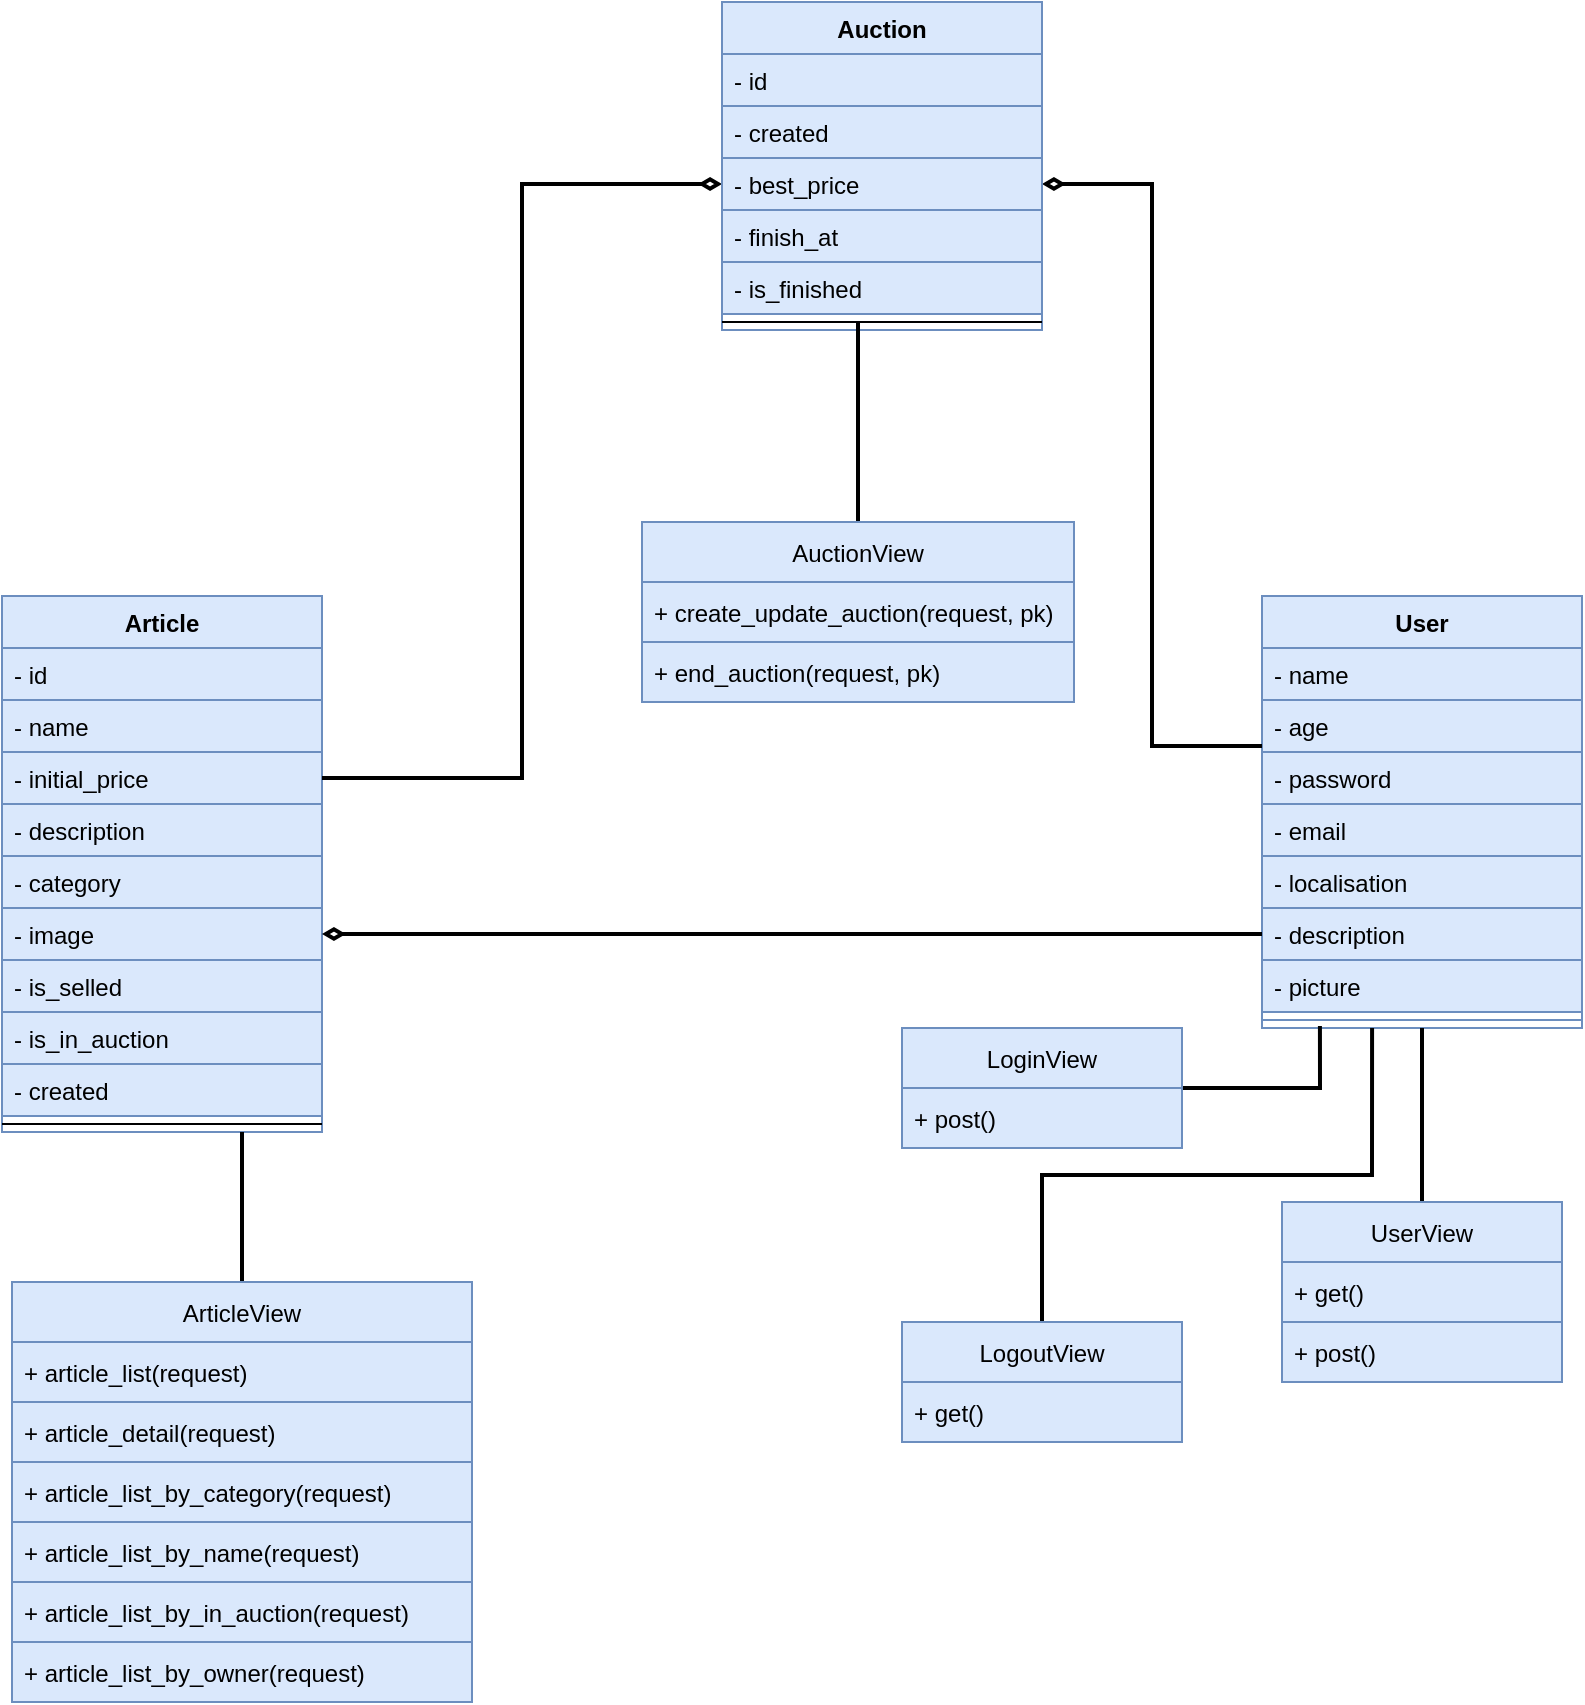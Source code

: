 <mxfile version="18.1.1" type="device"><diagram id="C5RBs43oDa-KdzZeNtuy" name="Page-1"><mxGraphModel dx="827" dy="452" grid="1" gridSize="10" guides="1" tooltips="1" connect="1" arrows="1" fold="1" page="1" pageScale="1" pageWidth="827" pageHeight="1169" math="0" shadow="0"><root><mxCell id="WIyWlLk6GJQsqaUBKTNV-0"/><mxCell id="WIyWlLk6GJQsqaUBKTNV-1" parent="WIyWlLk6GJQsqaUBKTNV-0"/><mxCell id="qkuFcKxjyPb9YMjKMViJ-0" value="User" style="swimlane;fontStyle=1;align=center;verticalAlign=top;childLayout=stackLayout;horizontal=1;startSize=26;horizontalStack=0;resizeParent=1;resizeParentMax=0;resizeLast=0;collapsible=1;marginBottom=0;fillColor=#dae8fc;strokeColor=#6c8ebf;" parent="WIyWlLk6GJQsqaUBKTNV-1" vertex="1"><mxGeometry x="650" y="317" width="160" height="216" as="geometry"/></mxCell><mxCell id="qkuFcKxjyPb9YMjKMViJ-1" value="- name" style="text;strokeColor=#6c8ebf;fillColor=#dae8fc;align=left;verticalAlign=top;spacingLeft=4;spacingRight=4;overflow=hidden;rotatable=0;points=[[0,0.5],[1,0.5]];portConstraint=eastwest;" parent="qkuFcKxjyPb9YMjKMViJ-0" vertex="1"><mxGeometry y="26" width="160" height="26" as="geometry"/></mxCell><mxCell id="qkuFcKxjyPb9YMjKMViJ-5" value="- age" style="text;strokeColor=#6c8ebf;fillColor=#dae8fc;align=left;verticalAlign=top;spacingLeft=4;spacingRight=4;overflow=hidden;rotatable=0;points=[[0,0.5],[1,0.5]];portConstraint=eastwest;" parent="qkuFcKxjyPb9YMjKMViJ-0" vertex="1"><mxGeometry y="52" width="160" height="26" as="geometry"/></mxCell><mxCell id="qkuFcKxjyPb9YMjKMViJ-6" value="- password" style="text;strokeColor=#6c8ebf;fillColor=#dae8fc;align=left;verticalAlign=top;spacingLeft=4;spacingRight=4;overflow=hidden;rotatable=0;points=[[0,0.5],[1,0.5]];portConstraint=eastwest;" parent="qkuFcKxjyPb9YMjKMViJ-0" vertex="1"><mxGeometry y="78" width="160" height="26" as="geometry"/></mxCell><mxCell id="qkuFcKxjyPb9YMjKMViJ-4" value="- email" style="text;strokeColor=#6c8ebf;fillColor=#dae8fc;align=left;verticalAlign=top;spacingLeft=4;spacingRight=4;overflow=hidden;rotatable=0;points=[[0,0.5],[1,0.5]];portConstraint=eastwest;" parent="qkuFcKxjyPb9YMjKMViJ-0" vertex="1"><mxGeometry y="104" width="160" height="26" as="geometry"/></mxCell><mxCell id="qkuFcKxjyPb9YMjKMViJ-13" value="- localisation" style="text;strokeColor=#6c8ebf;fillColor=#dae8fc;align=left;verticalAlign=top;spacingLeft=4;spacingRight=4;overflow=hidden;rotatable=0;points=[[0,0.5],[1,0.5]];portConstraint=eastwest;" parent="qkuFcKxjyPb9YMjKMViJ-0" vertex="1"><mxGeometry y="130" width="160" height="26" as="geometry"/></mxCell><mxCell id="qkuFcKxjyPb9YMjKMViJ-11" value="- description" style="text;strokeColor=#6c8ebf;fillColor=#dae8fc;align=left;verticalAlign=top;spacingLeft=4;spacingRight=4;overflow=hidden;rotatable=0;points=[[0,0.5],[1,0.5]];portConstraint=eastwest;" parent="qkuFcKxjyPb9YMjKMViJ-0" vertex="1"><mxGeometry y="156" width="160" height="26" as="geometry"/></mxCell><mxCell id="qkuFcKxjyPb9YMjKMViJ-12" value="- picture" style="text;strokeColor=#6c8ebf;fillColor=#dae8fc;align=left;verticalAlign=top;spacingLeft=4;spacingRight=4;overflow=hidden;rotatable=0;points=[[0,0.5],[1,0.5]];portConstraint=eastwest;" parent="qkuFcKxjyPb9YMjKMViJ-0" vertex="1"><mxGeometry y="182" width="160" height="26" as="geometry"/></mxCell><mxCell id="qkuFcKxjyPb9YMjKMViJ-2" value="" style="line;strokeWidth=1;fillColor=#dae8fc;align=left;verticalAlign=middle;spacingTop=-1;spacingLeft=3;spacingRight=3;rotatable=0;labelPosition=right;points=[];portConstraint=eastwest;strokeColor=#6c8ebf;" parent="qkuFcKxjyPb9YMjKMViJ-0" vertex="1"><mxGeometry y="208" width="160" height="8" as="geometry"/></mxCell><mxCell id="qkuFcKxjyPb9YMjKMViJ-21" value="Article" style="swimlane;fontStyle=1;align=center;verticalAlign=top;childLayout=stackLayout;horizontal=1;startSize=26;horizontalStack=0;resizeParent=1;resizeParentMax=0;resizeLast=0;collapsible=1;marginBottom=0;fillColor=#dae8fc;strokeColor=#6c8ebf;" parent="WIyWlLk6GJQsqaUBKTNV-1" vertex="1"><mxGeometry x="20" y="317" width="160" height="268" as="geometry"/></mxCell><mxCell id="qkuFcKxjyPb9YMjKMViJ-22" value="- id" style="text;strokeColor=#6c8ebf;fillColor=#dae8fc;align=left;verticalAlign=top;spacingLeft=4;spacingRight=4;overflow=hidden;rotatable=0;points=[[0,0.5],[1,0.5]];portConstraint=eastwest;" parent="qkuFcKxjyPb9YMjKMViJ-21" vertex="1"><mxGeometry y="26" width="160" height="26" as="geometry"/></mxCell><mxCell id="qkuFcKxjyPb9YMjKMViJ-25" value="- name" style="text;strokeColor=#6c8ebf;fillColor=#dae8fc;align=left;verticalAlign=top;spacingLeft=4;spacingRight=4;overflow=hidden;rotatable=0;points=[[0,0.5],[1,0.5]];portConstraint=eastwest;" parent="qkuFcKxjyPb9YMjKMViJ-21" vertex="1"><mxGeometry y="52" width="160" height="26" as="geometry"/></mxCell><mxCell id="qkuFcKxjyPb9YMjKMViJ-26" value="- initial_price" style="text;strokeColor=#6c8ebf;fillColor=#dae8fc;align=left;verticalAlign=top;spacingLeft=4;spacingRight=4;overflow=hidden;rotatable=0;points=[[0,0.5],[1,0.5]];portConstraint=eastwest;" parent="qkuFcKxjyPb9YMjKMViJ-21" vertex="1"><mxGeometry y="78" width="160" height="26" as="geometry"/></mxCell><mxCell id="qkuFcKxjyPb9YMjKMViJ-27" value="- description" style="text;strokeColor=#6c8ebf;fillColor=#dae8fc;align=left;verticalAlign=top;spacingLeft=4;spacingRight=4;overflow=hidden;rotatable=0;points=[[0,0.5],[1,0.5]];portConstraint=eastwest;" parent="qkuFcKxjyPb9YMjKMViJ-21" vertex="1"><mxGeometry y="104" width="160" height="26" as="geometry"/></mxCell><mxCell id="qkuFcKxjyPb9YMjKMViJ-39" value="- category" style="text;strokeColor=#6c8ebf;fillColor=#dae8fc;align=left;verticalAlign=top;spacingLeft=4;spacingRight=4;overflow=hidden;rotatable=0;points=[[0,0.5],[1,0.5]];portConstraint=eastwest;" parent="qkuFcKxjyPb9YMjKMViJ-21" vertex="1"><mxGeometry y="130" width="160" height="26" as="geometry"/></mxCell><mxCell id="qkuFcKxjyPb9YMjKMViJ-28" value="- image" style="text;strokeColor=#6c8ebf;fillColor=#dae8fc;align=left;verticalAlign=top;spacingLeft=4;spacingRight=4;overflow=hidden;rotatable=0;points=[[0,0.5],[1,0.5]];portConstraint=eastwest;" parent="qkuFcKxjyPb9YMjKMViJ-21" vertex="1"><mxGeometry y="156" width="160" height="26" as="geometry"/></mxCell><mxCell id="A0FkoG0X1XNLriCCoU0o-1" value="- is_selled" style="text;strokeColor=#6c8ebf;fillColor=#dae8fc;align=left;verticalAlign=top;spacingLeft=4;spacingRight=4;overflow=hidden;rotatable=0;points=[[0,0.5],[1,0.5]];portConstraint=eastwest;" vertex="1" parent="qkuFcKxjyPb9YMjKMViJ-21"><mxGeometry y="182" width="160" height="26" as="geometry"/></mxCell><mxCell id="A0FkoG0X1XNLriCCoU0o-0" value="- is_in_auction" style="text;strokeColor=#6c8ebf;fillColor=#dae8fc;align=left;verticalAlign=top;spacingLeft=4;spacingRight=4;overflow=hidden;rotatable=0;points=[[0,0.5],[1,0.5]];portConstraint=eastwest;" vertex="1" parent="qkuFcKxjyPb9YMjKMViJ-21"><mxGeometry y="208" width="160" height="26" as="geometry"/></mxCell><mxCell id="A0FkoG0X1XNLriCCoU0o-2" value="- created" style="text;strokeColor=#6c8ebf;fillColor=#dae8fc;align=left;verticalAlign=top;spacingLeft=4;spacingRight=4;overflow=hidden;rotatable=0;points=[[0,0.5],[1,0.5]];portConstraint=eastwest;" vertex="1" parent="qkuFcKxjyPb9YMjKMViJ-21"><mxGeometry y="234" width="160" height="26" as="geometry"/></mxCell><mxCell id="qkuFcKxjyPb9YMjKMViJ-23" value="" style="line;strokeWidth=1;fillColor=none;align=left;verticalAlign=middle;spacingTop=-1;spacingLeft=3;spacingRight=3;rotatable=0;labelPosition=right;points=[];portConstraint=eastwest;" parent="qkuFcKxjyPb9YMjKMViJ-21" vertex="1"><mxGeometry y="260" width="160" height="8" as="geometry"/></mxCell><mxCell id="qkuFcKxjyPb9YMjKMViJ-40" style="edgeStyle=orthogonalEdgeStyle;rounded=0;orthogonalLoop=1;jettySize=auto;html=1;entryX=0;entryY=0.5;entryDx=0;entryDy=0;endArrow=diamondThin;endFill=0;exitX=1;exitY=0.5;exitDx=0;exitDy=0;strokeWidth=2;" parent="WIyWlLk6GJQsqaUBKTNV-1" source="qkuFcKxjyPb9YMjKMViJ-26" target="qkuFcKxjyPb9YMjKMViJ-34" edge="1"><mxGeometry relative="1" as="geometry"><mxPoint x="330" y="224" as="targetPoint"/></mxGeometry></mxCell><mxCell id="qkuFcKxjyPb9YMjKMViJ-41" style="edgeStyle=orthogonalEdgeStyle;rounded=0;orthogonalLoop=1;jettySize=auto;html=1;entryX=1;entryY=0.5;entryDx=0;entryDy=0;endArrow=diamondThin;endFill=0;exitX=0;exitY=-0.115;exitDx=0;exitDy=0;exitPerimeter=0;strokeWidth=2;" parent="WIyWlLk6GJQsqaUBKTNV-1" target="qkuFcKxjyPb9YMjKMViJ-34" edge="1" source="qkuFcKxjyPb9YMjKMViJ-6"><mxGeometry relative="1" as="geometry"><mxPoint x="620" y="237" as="sourcePoint"/><mxPoint x="470" y="224" as="targetPoint"/></mxGeometry></mxCell><mxCell id="p_vxktgj0Ay9JgkVtKlu-0" value="Auction" style="swimlane;fontStyle=1;align=center;verticalAlign=top;childLayout=stackLayout;horizontal=1;startSize=26;horizontalStack=0;resizeParent=1;resizeParentMax=0;resizeLast=0;collapsible=1;marginBottom=0;fillColor=#dae8fc;strokeColor=#6c8ebf;" parent="WIyWlLk6GJQsqaUBKTNV-1" vertex="1"><mxGeometry x="380" y="20" width="160" height="164" as="geometry"/></mxCell><mxCell id="qkuFcKxjyPb9YMjKMViJ-31" value="- id" style="text;strokeColor=#6c8ebf;fillColor=#dae8fc;align=left;verticalAlign=top;spacingLeft=4;spacingRight=4;overflow=hidden;rotatable=0;points=[[0,0.5],[1,0.5]];portConstraint=eastwest;" parent="p_vxktgj0Ay9JgkVtKlu-0" vertex="1"><mxGeometry y="26" width="160" height="26" as="geometry"/></mxCell><mxCell id="A0FkoG0X1XNLriCCoU0o-3" value="- created" style="text;strokeColor=#6c8ebf;fillColor=#dae8fc;align=left;verticalAlign=top;spacingLeft=4;spacingRight=4;overflow=hidden;rotatable=0;points=[[0,0.5],[1,0.5]];portConstraint=eastwest;" vertex="1" parent="p_vxktgj0Ay9JgkVtKlu-0"><mxGeometry y="52" width="160" height="26" as="geometry"/></mxCell><mxCell id="qkuFcKxjyPb9YMjKMViJ-34" value="- best_price" style="text;strokeColor=#6c8ebf;fillColor=#dae8fc;align=left;verticalAlign=top;spacingLeft=4;spacingRight=4;overflow=hidden;rotatable=0;points=[[0,0.5],[1,0.5]];portConstraint=eastwest;" parent="p_vxktgj0Ay9JgkVtKlu-0" vertex="1"><mxGeometry y="78" width="160" height="26" as="geometry"/></mxCell><mxCell id="A0FkoG0X1XNLriCCoU0o-4" value="- finish_at" style="text;strokeColor=#6c8ebf;fillColor=#dae8fc;align=left;verticalAlign=top;spacingLeft=4;spacingRight=4;overflow=hidden;rotatable=0;points=[[0,0.5],[1,0.5]];portConstraint=eastwest;" vertex="1" parent="p_vxktgj0Ay9JgkVtKlu-0"><mxGeometry y="104" width="160" height="26" as="geometry"/></mxCell><mxCell id="A0FkoG0X1XNLriCCoU0o-5" value="- is_finished" style="text;strokeColor=#6c8ebf;fillColor=#dae8fc;align=left;verticalAlign=top;spacingLeft=4;spacingRight=4;overflow=hidden;rotatable=0;points=[[0,0.5],[1,0.5]];portConstraint=eastwest;" vertex="1" parent="p_vxktgj0Ay9JgkVtKlu-0"><mxGeometry y="130" width="160" height="26" as="geometry"/></mxCell><mxCell id="p_vxktgj0Ay9JgkVtKlu-2" value="" style="line;strokeWidth=1;fillColor=none;align=left;verticalAlign=middle;spacingTop=-1;spacingLeft=3;spacingRight=3;rotatable=0;labelPosition=right;points=[];portConstraint=eastwest;" parent="p_vxktgj0Ay9JgkVtKlu-0" vertex="1"><mxGeometry y="156" width="160" height="8" as="geometry"/></mxCell><mxCell id="A0FkoG0X1XNLriCCoU0o-6" style="edgeStyle=orthogonalEdgeStyle;rounded=0;orthogonalLoop=1;jettySize=auto;html=1;entryX=1;entryY=0.5;entryDx=0;entryDy=0;endArrow=diamondThin;endFill=0;exitX=0;exitY=0.5;exitDx=0;exitDy=0;strokeWidth=2;" edge="1" parent="WIyWlLk6GJQsqaUBKTNV-1" source="qkuFcKxjyPb9YMjKMViJ-11" target="qkuFcKxjyPb9YMjKMViJ-28"><mxGeometry relative="1" as="geometry"><mxPoint x="330" y="121" as="targetPoint"/><mxPoint x="230" y="241" as="sourcePoint"/></mxGeometry></mxCell><mxCell id="A0FkoG0X1XNLriCCoU0o-32" style="edgeStyle=orthogonalEdgeStyle;rounded=0;orthogonalLoop=1;jettySize=auto;html=1;entryX=0.5;entryY=1;entryDx=0;entryDy=0;endArrow=none;endFill=0;strokeWidth=2;startArrow=none;startFill=0;" edge="1" parent="WIyWlLk6GJQsqaUBKTNV-1" source="A0FkoG0X1XNLriCCoU0o-7" target="qkuFcKxjyPb9YMjKMViJ-0"><mxGeometry relative="1" as="geometry"/></mxCell><mxCell id="A0FkoG0X1XNLriCCoU0o-7" value="UserView" style="swimlane;fontStyle=0;childLayout=stackLayout;horizontal=1;startSize=30;horizontalStack=0;resizeParent=1;resizeParentMax=0;resizeLast=0;collapsible=1;marginBottom=0;fillColor=#dae8fc;strokeColor=#6c8ebf;" vertex="1" parent="WIyWlLk6GJQsqaUBKTNV-1"><mxGeometry x="660" y="620" width="140" height="90" as="geometry"/></mxCell><mxCell id="A0FkoG0X1XNLriCCoU0o-8" value="+ get()" style="text;strokeColor=#6c8ebf;fillColor=#dae8fc;align=left;verticalAlign=middle;spacingLeft=4;spacingRight=4;overflow=hidden;points=[[0,0.5],[1,0.5]];portConstraint=eastwest;rotatable=0;" vertex="1" parent="A0FkoG0X1XNLriCCoU0o-7"><mxGeometry y="30" width="140" height="30" as="geometry"/></mxCell><mxCell id="A0FkoG0X1XNLriCCoU0o-9" value="+ post()" style="text;strokeColor=#6c8ebf;fillColor=#dae8fc;align=left;verticalAlign=middle;spacingLeft=4;spacingRight=4;overflow=hidden;points=[[0,0.5],[1,0.5]];portConstraint=eastwest;rotatable=0;" vertex="1" parent="A0FkoG0X1XNLriCCoU0o-7"><mxGeometry y="60" width="140" height="30" as="geometry"/></mxCell><mxCell id="A0FkoG0X1XNLriCCoU0o-34" style="edgeStyle=orthogonalEdgeStyle;rounded=0;orthogonalLoop=1;jettySize=auto;html=1;entryX=0.344;entryY=1;entryDx=0;entryDy=0;entryPerimeter=0;endArrow=none;endFill=0;strokeWidth=2;startArrow=none;startFill=0;" edge="1" parent="WIyWlLk6GJQsqaUBKTNV-1" source="A0FkoG0X1XNLriCCoU0o-11" target="qkuFcKxjyPb9YMjKMViJ-2"><mxGeometry relative="1" as="geometry"/></mxCell><mxCell id="A0FkoG0X1XNLriCCoU0o-11" value="LogoutView" style="swimlane;fontStyle=0;childLayout=stackLayout;horizontal=1;startSize=30;horizontalStack=0;resizeParent=1;resizeParentMax=0;resizeLast=0;collapsible=1;marginBottom=0;fillColor=#dae8fc;strokeColor=#6c8ebf;" vertex="1" parent="WIyWlLk6GJQsqaUBKTNV-1"><mxGeometry x="470" y="680" width="140" height="60" as="geometry"/></mxCell><mxCell id="A0FkoG0X1XNLriCCoU0o-12" value="+ get()" style="text;strokeColor=#6c8ebf;fillColor=#dae8fc;align=left;verticalAlign=middle;spacingLeft=4;spacingRight=4;overflow=hidden;points=[[0,0.5],[1,0.5]];portConstraint=eastwest;rotatable=0;" vertex="1" parent="A0FkoG0X1XNLriCCoU0o-11"><mxGeometry y="30" width="140" height="30" as="geometry"/></mxCell><mxCell id="A0FkoG0X1XNLriCCoU0o-33" style="edgeStyle=orthogonalEdgeStyle;rounded=0;orthogonalLoop=1;jettySize=auto;html=1;entryX=0.181;entryY=0.875;entryDx=0;entryDy=0;entryPerimeter=0;endArrow=none;endFill=0;strokeWidth=2;startArrow=none;startFill=0;" edge="1" parent="WIyWlLk6GJQsqaUBKTNV-1" source="A0FkoG0X1XNLriCCoU0o-14" target="qkuFcKxjyPb9YMjKMViJ-2"><mxGeometry relative="1" as="geometry"/></mxCell><mxCell id="A0FkoG0X1XNLriCCoU0o-14" value="LoginView" style="swimlane;fontStyle=0;childLayout=stackLayout;horizontal=1;startSize=30;horizontalStack=0;resizeParent=1;resizeParentMax=0;resizeLast=0;collapsible=1;marginBottom=0;fillColor=#dae8fc;strokeColor=#6c8ebf;" vertex="1" parent="WIyWlLk6GJQsqaUBKTNV-1"><mxGeometry x="470" y="533" width="140" height="60" as="geometry"/></mxCell><mxCell id="A0FkoG0X1XNLriCCoU0o-16" value="+ post()" style="text;strokeColor=#6c8ebf;fillColor=#dae8fc;align=left;verticalAlign=middle;spacingLeft=4;spacingRight=4;overflow=hidden;points=[[0,0.5],[1,0.5]];portConstraint=eastwest;rotatable=0;" vertex="1" parent="A0FkoG0X1XNLriCCoU0o-14"><mxGeometry y="30" width="140" height="30" as="geometry"/></mxCell><mxCell id="A0FkoG0X1XNLriCCoU0o-29" style="edgeStyle=orthogonalEdgeStyle;rounded=0;orthogonalLoop=1;jettySize=auto;html=1;entryX=0.75;entryY=1;entryDx=0;entryDy=0;endArrow=none;endFill=0;strokeWidth=2;" edge="1" parent="WIyWlLk6GJQsqaUBKTNV-1" source="A0FkoG0X1XNLriCCoU0o-17" target="qkuFcKxjyPb9YMjKMViJ-21"><mxGeometry relative="1" as="geometry"/></mxCell><mxCell id="A0FkoG0X1XNLriCCoU0o-17" value="ArticleView" style="swimlane;fontStyle=0;childLayout=stackLayout;horizontal=1;startSize=30;horizontalStack=0;resizeParent=1;resizeParentMax=0;resizeLast=0;collapsible=1;marginBottom=0;fillColor=#dae8fc;strokeColor=#6c8ebf;" vertex="1" parent="WIyWlLk6GJQsqaUBKTNV-1"><mxGeometry x="25" y="660" width="230" height="210" as="geometry"/></mxCell><mxCell id="A0FkoG0X1XNLriCCoU0o-18" value="+ article_list(request)" style="text;strokeColor=#6c8ebf;fillColor=#dae8fc;align=left;verticalAlign=middle;spacingLeft=4;spacingRight=4;overflow=hidden;points=[[0,0.5],[1,0.5]];portConstraint=eastwest;rotatable=0;" vertex="1" parent="A0FkoG0X1XNLriCCoU0o-17"><mxGeometry y="30" width="230" height="30" as="geometry"/></mxCell><mxCell id="A0FkoG0X1XNLriCCoU0o-19" value="+ article_detail(request)" style="text;strokeColor=#6c8ebf;fillColor=#dae8fc;align=left;verticalAlign=middle;spacingLeft=4;spacingRight=4;overflow=hidden;points=[[0,0.5],[1,0.5]];portConstraint=eastwest;rotatable=0;" vertex="1" parent="A0FkoG0X1XNLriCCoU0o-17"><mxGeometry y="60" width="230" height="30" as="geometry"/></mxCell><mxCell id="A0FkoG0X1XNLriCCoU0o-20" value="+ article_list_by_category(request)" style="text;strokeColor=#6c8ebf;fillColor=#dae8fc;align=left;verticalAlign=middle;spacingLeft=4;spacingRight=4;overflow=hidden;points=[[0,0.5],[1,0.5]];portConstraint=eastwest;rotatable=0;" vertex="1" parent="A0FkoG0X1XNLriCCoU0o-17"><mxGeometry y="90" width="230" height="30" as="geometry"/></mxCell><mxCell id="A0FkoG0X1XNLriCCoU0o-23" value="+ article_list_by_name(request)" style="text;strokeColor=#6c8ebf;fillColor=#dae8fc;align=left;verticalAlign=middle;spacingLeft=4;spacingRight=4;overflow=hidden;points=[[0,0.5],[1,0.5]];portConstraint=eastwest;rotatable=0;" vertex="1" parent="A0FkoG0X1XNLriCCoU0o-17"><mxGeometry y="120" width="230" height="30" as="geometry"/></mxCell><mxCell id="A0FkoG0X1XNLriCCoU0o-24" value="+ article_list_by_in_auction(request)" style="text;strokeColor=#6c8ebf;fillColor=#dae8fc;align=left;verticalAlign=middle;spacingLeft=4;spacingRight=4;overflow=hidden;points=[[0,0.5],[1,0.5]];portConstraint=eastwest;rotatable=0;" vertex="1" parent="A0FkoG0X1XNLriCCoU0o-17"><mxGeometry y="150" width="230" height="30" as="geometry"/></mxCell><mxCell id="A0FkoG0X1XNLriCCoU0o-22" value="+ article_list_by_owner(request)" style="text;strokeColor=#6c8ebf;fillColor=#dae8fc;align=left;verticalAlign=middle;spacingLeft=4;spacingRight=4;overflow=hidden;points=[[0,0.5],[1,0.5]];portConstraint=eastwest;rotatable=0;" vertex="1" parent="A0FkoG0X1XNLriCCoU0o-17"><mxGeometry y="180" width="230" height="30" as="geometry"/></mxCell><mxCell id="A0FkoG0X1XNLriCCoU0o-30" style="edgeStyle=orthogonalEdgeStyle;rounded=0;orthogonalLoop=1;jettySize=auto;html=1;endArrow=none;endFill=0;strokeWidth=2;entryX=0.425;entryY=0.5;entryDx=0;entryDy=0;entryPerimeter=0;" edge="1" parent="WIyWlLk6GJQsqaUBKTNV-1" source="A0FkoG0X1XNLriCCoU0o-25" target="p_vxktgj0Ay9JgkVtKlu-2"><mxGeometry relative="1" as="geometry"><mxPoint x="448" y="190" as="targetPoint"/><Array as="points"><mxPoint x="448" y="200"/><mxPoint x="448" y="200"/></Array></mxGeometry></mxCell><mxCell id="A0FkoG0X1XNLriCCoU0o-25" value="AuctionView" style="swimlane;fontStyle=0;childLayout=stackLayout;horizontal=1;startSize=30;horizontalStack=0;resizeParent=1;resizeParentMax=0;resizeLast=0;collapsible=1;marginBottom=0;fillColor=#dae8fc;strokeColor=#6c8ebf;" vertex="1" parent="WIyWlLk6GJQsqaUBKTNV-1"><mxGeometry x="340" y="280" width="216" height="90" as="geometry"/></mxCell><mxCell id="A0FkoG0X1XNLriCCoU0o-26" value="+ create_update_auction(request, pk)" style="text;strokeColor=#6c8ebf;fillColor=#dae8fc;align=left;verticalAlign=middle;spacingLeft=4;spacingRight=4;overflow=hidden;points=[[0,0.5],[1,0.5]];portConstraint=eastwest;rotatable=0;" vertex="1" parent="A0FkoG0X1XNLriCCoU0o-25"><mxGeometry y="30" width="216" height="30" as="geometry"/></mxCell><mxCell id="A0FkoG0X1XNLriCCoU0o-27" value="+ end_auction(request, pk)" style="text;strokeColor=#6c8ebf;fillColor=#dae8fc;align=left;verticalAlign=middle;spacingLeft=4;spacingRight=4;overflow=hidden;points=[[0,0.5],[1,0.5]];portConstraint=eastwest;rotatable=0;" vertex="1" parent="A0FkoG0X1XNLriCCoU0o-25"><mxGeometry y="60" width="216" height="30" as="geometry"/></mxCell></root></mxGraphModel></diagram></mxfile>